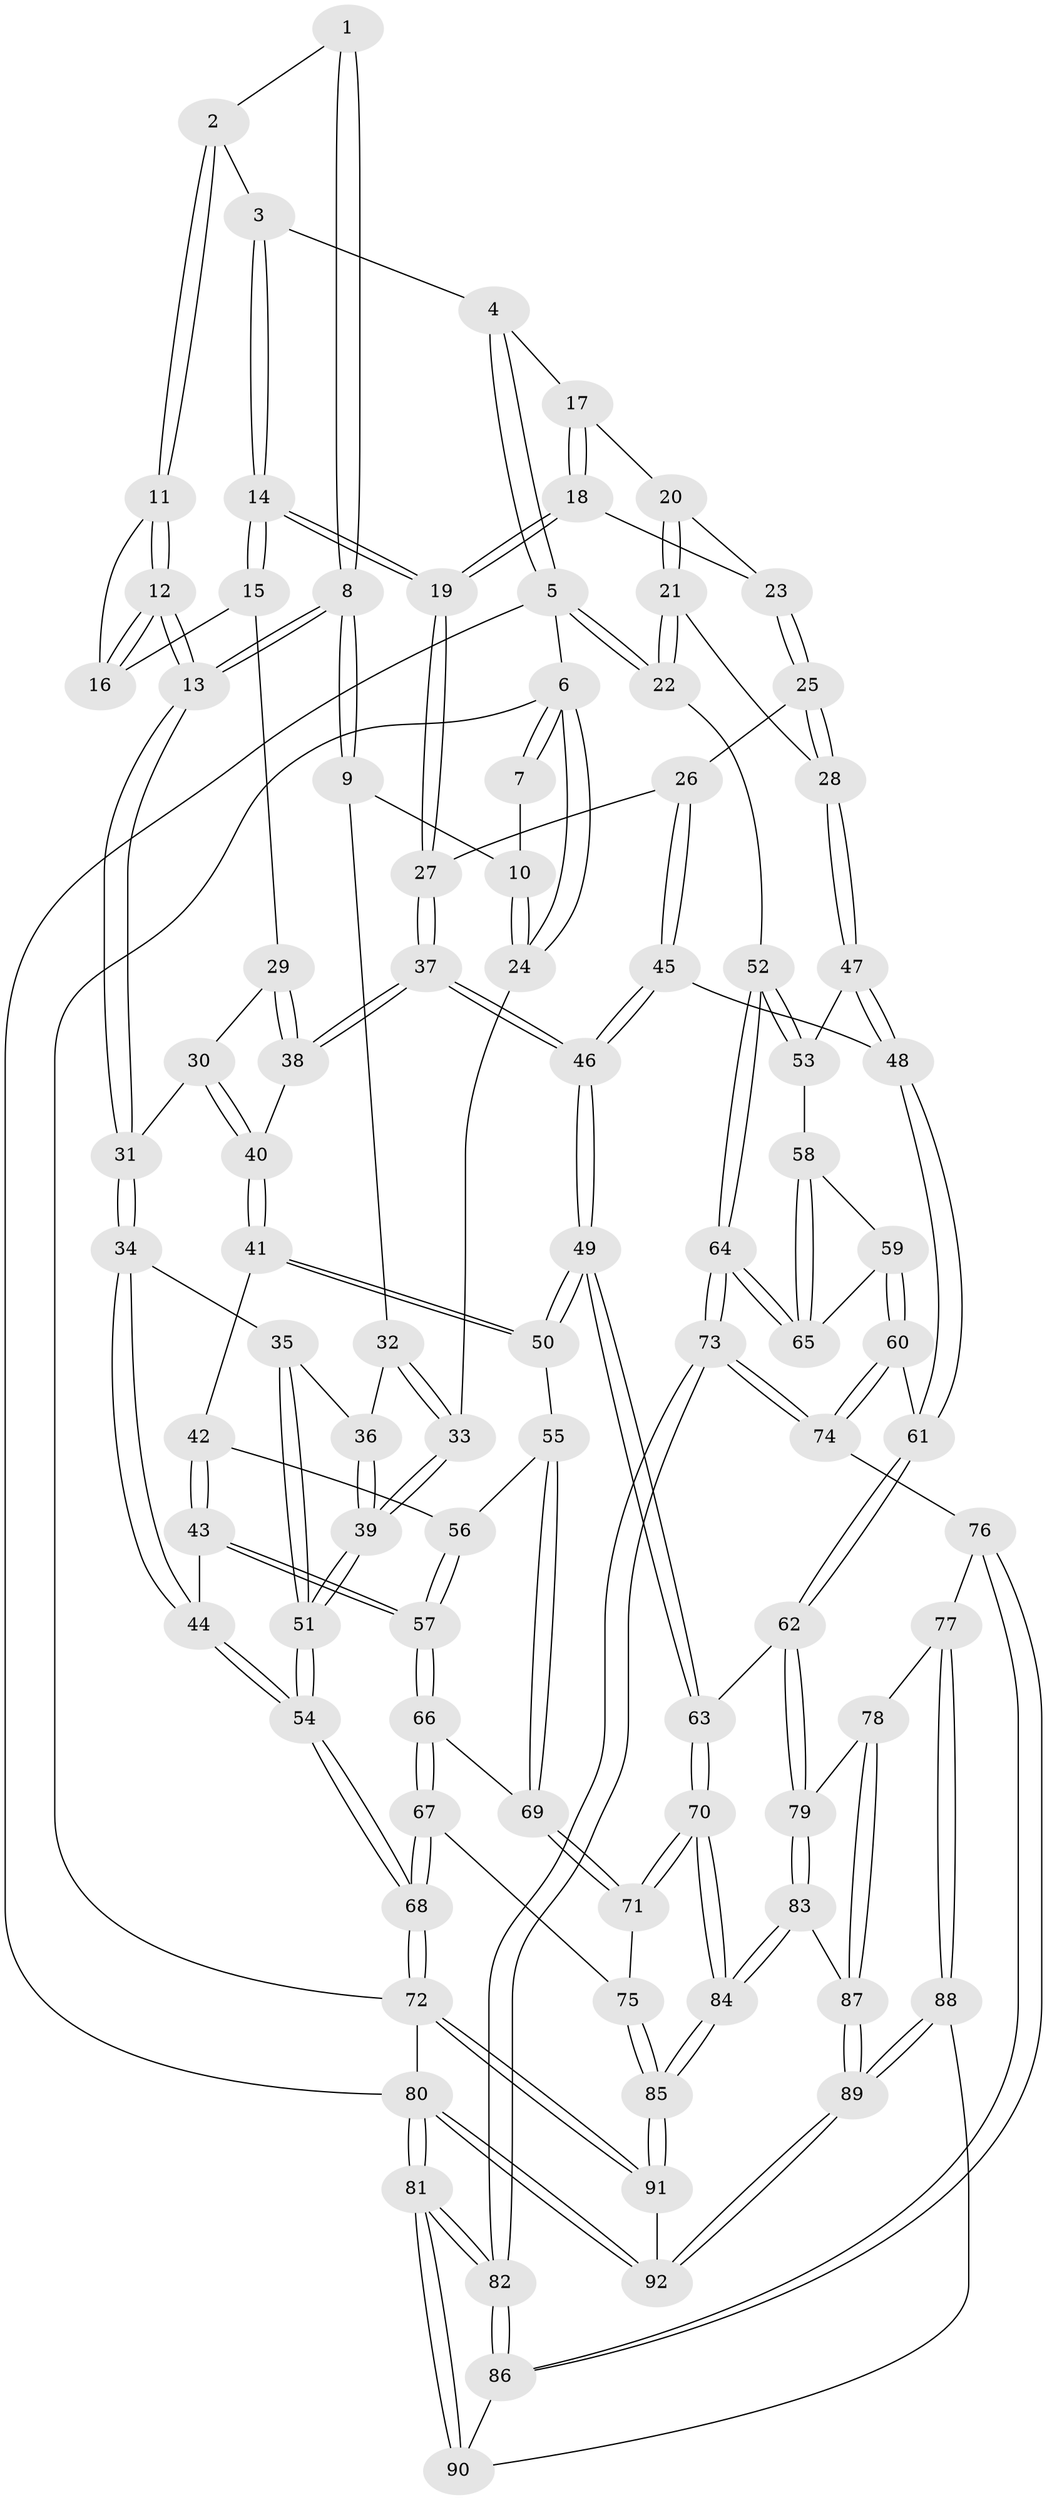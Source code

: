 // coarse degree distribution, {5: 0.32727272727272727, 9: 0.01818181818181818, 2: 0.03636363636363636, 4: 0.38181818181818183, 6: 0.14545454545454545, 3: 0.09090909090909091}
// Generated by graph-tools (version 1.1) at 2025/21/03/04/25 18:21:24]
// undirected, 92 vertices, 227 edges
graph export_dot {
graph [start="1"]
  node [color=gray90,style=filled];
  1 [pos="+0.1373125973121631+0"];
  2 [pos="+0.47617250967119884+0"];
  3 [pos="+0.5700370136194501+0"];
  4 [pos="+0.7180681537752318+0"];
  5 [pos="+1+0"];
  6 [pos="+0+0"];
  7 [pos="+0+0"];
  8 [pos="+0.21040203551420653+0.13933215901122864"];
  9 [pos="+0.11182259684139449+0.14610168437150936"];
  10 [pos="+0.07274758423513884+0.12295563624109002"];
  11 [pos="+0.42735921121646603+0"];
  12 [pos="+0.2526122304730978+0.13338505510915918"];
  13 [pos="+0.22394141793498135+0.14808925765014544"];
  14 [pos="+0.5554611660322973+0.1596641154918542"];
  15 [pos="+0.46080503614165047+0.1596633868687492"];
  16 [pos="+0.4334566178988879+0.12843957498178993"];
  17 [pos="+0.736965911308082+0"];
  18 [pos="+0.6159748495244441+0.15668585965705967"];
  19 [pos="+0.5615410592451983+0.16421047983010023"];
  20 [pos="+0.7811983766720678+0.0029299648957963696"];
  21 [pos="+0.9104305518359942+0.19064509483102546"];
  22 [pos="+1+0.18339423846677846"];
  23 [pos="+0.6786703454684574+0.16616507858455346"];
  24 [pos="+0+0.10365939504806708"];
  25 [pos="+0.7393512448271916+0.24655058104441313"];
  26 [pos="+0.6229206131858801+0.30309518340928676"];
  27 [pos="+0.5660352796723609+0.2088589389222255"];
  28 [pos="+0.8201172018322173+0.2726347660075182"];
  29 [pos="+0.4468636985513717+0.18747504326396944"];
  30 [pos="+0.28278012513691586+0.24791842111597412"];
  31 [pos="+0.24309329199191315+0.2124155592871248"];
  32 [pos="+0.09051301334050488+0.18243119273912778"];
  33 [pos="+0+0.3232975501471296"];
  34 [pos="+0.1442257807464632+0.3381952463222015"];
  35 [pos="+0.1183233128849823+0.32953096565491236"];
  36 [pos="+0.06472633601973996+0.2900252475728735"];
  37 [pos="+0.4683881984149097+0.3384847441283557"];
  38 [pos="+0.4403198027098215+0.309783071460283"];
  39 [pos="+0+0.3376838165784996"];
  40 [pos="+0.31033194819923005+0.29188820918369374"];
  41 [pos="+0.30001587738264407+0.3637819600624051"];
  42 [pos="+0.27146234948385034+0.38431124788146026"];
  43 [pos="+0.20243344054209522+0.42059347458105184"];
  44 [pos="+0.1573586011517591+0.38237814583282426"];
  45 [pos="+0.6004459491751337+0.3720608277366121"];
  46 [pos="+0.5014357798269847+0.41331305221898995"];
  47 [pos="+0.8159313339085447+0.32188982634122987"];
  48 [pos="+0.6438642589507382+0.39316116673314694"];
  49 [pos="+0.4862747380927019+0.44978596264783716"];
  50 [pos="+0.3929512664851667+0.4605653943540205"];
  51 [pos="+0+0.552717109612052"];
  52 [pos="+1+0.47054671645645213"];
  53 [pos="+0.8205822136426862+0.34249855911429455"];
  54 [pos="+0+0.6368611154727009"];
  55 [pos="+0.35299408801275245+0.4939524047811482"];
  56 [pos="+0.2899342672611137+0.4439383718263054"];
  57 [pos="+0.20976499998411968+0.494257348033719"];
  58 [pos="+0.817956358992668+0.3941499345515618"];
  59 [pos="+0.8044769410834332+0.4749546409978448"];
  60 [pos="+0.7686624594644061+0.5363855693070727"];
  61 [pos="+0.7391511417401044+0.5302121656969058"];
  62 [pos="+0.5417494339662338+0.5818641860021889"];
  63 [pos="+0.53724754154751+0.5779692840281166"];
  64 [pos="+1+0.47432712853935094"];
  65 [pos="+1+0.4697925023713404"];
  66 [pos="+0.20995004822551797+0.4986552541953203"];
  67 [pos="+0+0.6385694049032221"];
  68 [pos="+0+0.6452860810105996"];
  69 [pos="+0.28882744792419873+0.5606854262146788"];
  70 [pos="+0.3120914667958064+0.6584127620571589"];
  71 [pos="+0.2982116401281514+0.641025799299332"];
  72 [pos="+0+1"];
  73 [pos="+1+0.7505114529695518"];
  74 [pos="+0.8099278251185997+0.6134803061120315"];
  75 [pos="+0.09007920612617365+0.661583949852992"];
  76 [pos="+0.7285242235324279+0.7244023094262761"];
  77 [pos="+0.6556420424311472+0.755785432752447"];
  78 [pos="+0.6138499132523546+0.7347797913598532"];
  79 [pos="+0.5463827602725118+0.6075447585537443"];
  80 [pos="+1+1"];
  81 [pos="+1+1"];
  82 [pos="+1+0.959839055846579"];
  83 [pos="+0.3513801921585831+0.8641320047445451"];
  84 [pos="+0.3444688637319054+0.8657634934845881"];
  85 [pos="+0.337925137417456+0.8735180687103847"];
  86 [pos="+0.8407187888140203+0.8463052075291362"];
  87 [pos="+0.4120614306464721+0.8617767365064106"];
  88 [pos="+0.6658158672682019+0.9007858947565844"];
  89 [pos="+0.6362980897173043+0.9484462898311937"];
  90 [pos="+0.7115654024256902+0.8956862272187788"];
  91 [pos="+0.15492364251973267+1"];
  92 [pos="+0.6683049630171647+1"];
  1 -- 2;
  1 -- 8;
  1 -- 8;
  2 -- 3;
  2 -- 11;
  2 -- 11;
  3 -- 4;
  3 -- 14;
  3 -- 14;
  4 -- 5;
  4 -- 5;
  4 -- 17;
  5 -- 6;
  5 -- 22;
  5 -- 22;
  5 -- 80;
  6 -- 7;
  6 -- 7;
  6 -- 24;
  6 -- 24;
  6 -- 72;
  7 -- 10;
  8 -- 9;
  8 -- 9;
  8 -- 13;
  8 -- 13;
  9 -- 10;
  9 -- 32;
  10 -- 24;
  10 -- 24;
  11 -- 12;
  11 -- 12;
  11 -- 16;
  12 -- 13;
  12 -- 13;
  12 -- 16;
  12 -- 16;
  13 -- 31;
  13 -- 31;
  14 -- 15;
  14 -- 15;
  14 -- 19;
  14 -- 19;
  15 -- 16;
  15 -- 29;
  17 -- 18;
  17 -- 18;
  17 -- 20;
  18 -- 19;
  18 -- 19;
  18 -- 23;
  19 -- 27;
  19 -- 27;
  20 -- 21;
  20 -- 21;
  20 -- 23;
  21 -- 22;
  21 -- 22;
  21 -- 28;
  22 -- 52;
  23 -- 25;
  23 -- 25;
  24 -- 33;
  25 -- 26;
  25 -- 28;
  25 -- 28;
  26 -- 27;
  26 -- 45;
  26 -- 45;
  27 -- 37;
  27 -- 37;
  28 -- 47;
  28 -- 47;
  29 -- 30;
  29 -- 38;
  29 -- 38;
  30 -- 31;
  30 -- 40;
  30 -- 40;
  31 -- 34;
  31 -- 34;
  32 -- 33;
  32 -- 33;
  32 -- 36;
  33 -- 39;
  33 -- 39;
  34 -- 35;
  34 -- 44;
  34 -- 44;
  35 -- 36;
  35 -- 51;
  35 -- 51;
  36 -- 39;
  36 -- 39;
  37 -- 38;
  37 -- 38;
  37 -- 46;
  37 -- 46;
  38 -- 40;
  39 -- 51;
  39 -- 51;
  40 -- 41;
  40 -- 41;
  41 -- 42;
  41 -- 50;
  41 -- 50;
  42 -- 43;
  42 -- 43;
  42 -- 56;
  43 -- 44;
  43 -- 57;
  43 -- 57;
  44 -- 54;
  44 -- 54;
  45 -- 46;
  45 -- 46;
  45 -- 48;
  46 -- 49;
  46 -- 49;
  47 -- 48;
  47 -- 48;
  47 -- 53;
  48 -- 61;
  48 -- 61;
  49 -- 50;
  49 -- 50;
  49 -- 63;
  49 -- 63;
  50 -- 55;
  51 -- 54;
  51 -- 54;
  52 -- 53;
  52 -- 53;
  52 -- 64;
  52 -- 64;
  53 -- 58;
  54 -- 68;
  54 -- 68;
  55 -- 56;
  55 -- 69;
  55 -- 69;
  56 -- 57;
  56 -- 57;
  57 -- 66;
  57 -- 66;
  58 -- 59;
  58 -- 65;
  58 -- 65;
  59 -- 60;
  59 -- 60;
  59 -- 65;
  60 -- 61;
  60 -- 74;
  60 -- 74;
  61 -- 62;
  61 -- 62;
  62 -- 63;
  62 -- 79;
  62 -- 79;
  63 -- 70;
  63 -- 70;
  64 -- 65;
  64 -- 65;
  64 -- 73;
  64 -- 73;
  66 -- 67;
  66 -- 67;
  66 -- 69;
  67 -- 68;
  67 -- 68;
  67 -- 75;
  68 -- 72;
  68 -- 72;
  69 -- 71;
  69 -- 71;
  70 -- 71;
  70 -- 71;
  70 -- 84;
  70 -- 84;
  71 -- 75;
  72 -- 91;
  72 -- 91;
  72 -- 80;
  73 -- 74;
  73 -- 74;
  73 -- 82;
  73 -- 82;
  74 -- 76;
  75 -- 85;
  75 -- 85;
  76 -- 77;
  76 -- 86;
  76 -- 86;
  77 -- 78;
  77 -- 88;
  77 -- 88;
  78 -- 79;
  78 -- 87;
  78 -- 87;
  79 -- 83;
  79 -- 83;
  80 -- 81;
  80 -- 81;
  80 -- 92;
  80 -- 92;
  81 -- 82;
  81 -- 82;
  81 -- 90;
  81 -- 90;
  82 -- 86;
  82 -- 86;
  83 -- 84;
  83 -- 84;
  83 -- 87;
  84 -- 85;
  84 -- 85;
  85 -- 91;
  85 -- 91;
  86 -- 90;
  87 -- 89;
  87 -- 89;
  88 -- 89;
  88 -- 89;
  88 -- 90;
  89 -- 92;
  89 -- 92;
  91 -- 92;
}
